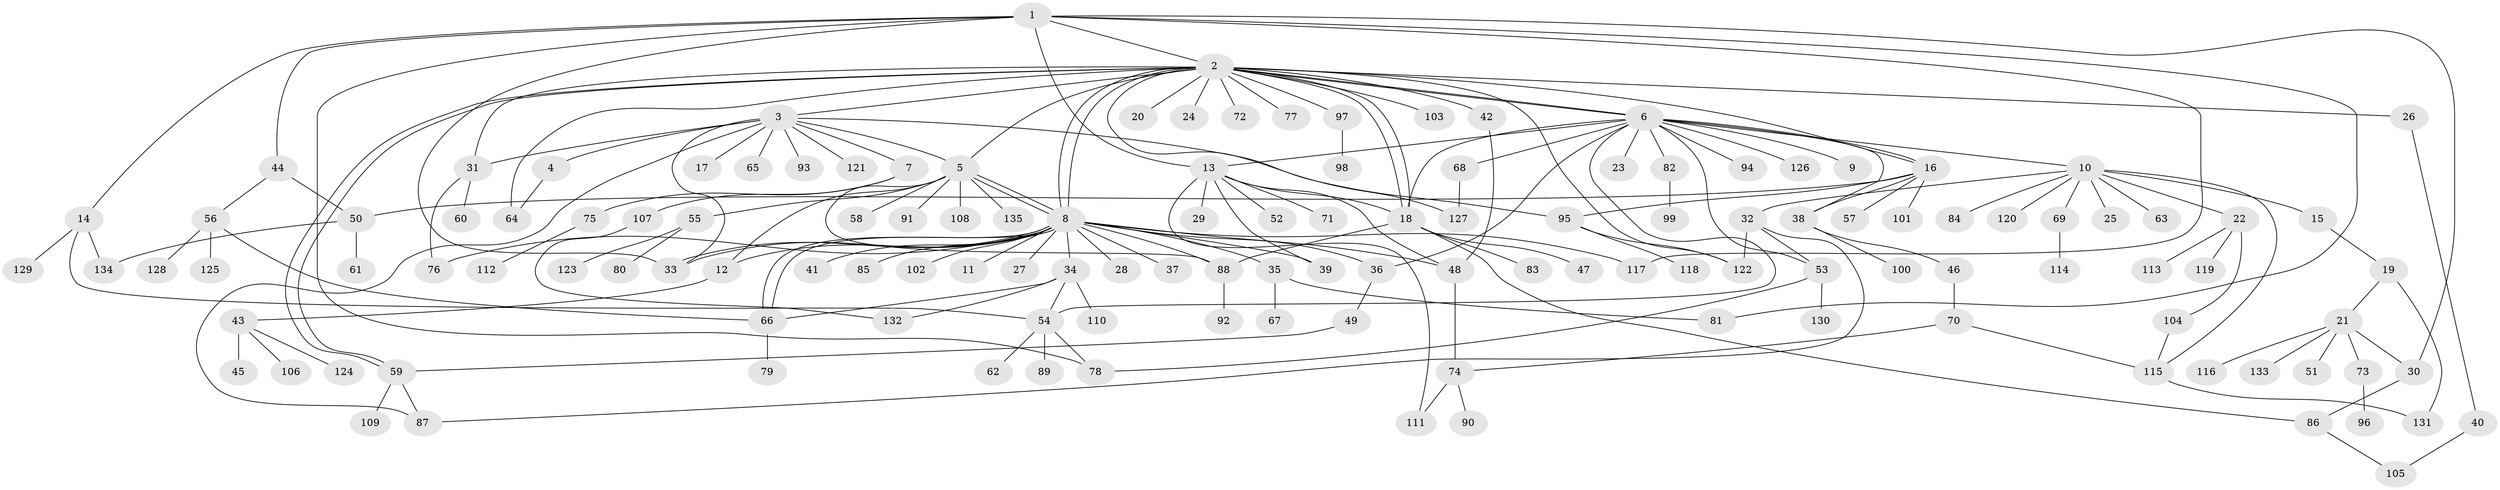 // coarse degree distribution, {10: 0.020202020202020204, 23: 0.010101010101010102, 12: 0.010101010101010102, 24: 0.010101010101010102, 3: 0.13131313131313133, 22: 0.010101010101010102, 1: 0.5252525252525253, 8: 0.010101010101010102, 2: 0.12121212121212122, 9: 0.010101010101010102, 7: 0.010101010101010102, 5: 0.04040404040404041, 4: 0.0707070707070707, 6: 0.020202020202020204}
// Generated by graph-tools (version 1.1) at 2025/23/03/03/25 07:23:52]
// undirected, 135 vertices, 187 edges
graph export_dot {
graph [start="1"]
  node [color=gray90,style=filled];
  1;
  2;
  3;
  4;
  5;
  6;
  7;
  8;
  9;
  10;
  11;
  12;
  13;
  14;
  15;
  16;
  17;
  18;
  19;
  20;
  21;
  22;
  23;
  24;
  25;
  26;
  27;
  28;
  29;
  30;
  31;
  32;
  33;
  34;
  35;
  36;
  37;
  38;
  39;
  40;
  41;
  42;
  43;
  44;
  45;
  46;
  47;
  48;
  49;
  50;
  51;
  52;
  53;
  54;
  55;
  56;
  57;
  58;
  59;
  60;
  61;
  62;
  63;
  64;
  65;
  66;
  67;
  68;
  69;
  70;
  71;
  72;
  73;
  74;
  75;
  76;
  77;
  78;
  79;
  80;
  81;
  82;
  83;
  84;
  85;
  86;
  87;
  88;
  89;
  90;
  91;
  92;
  93;
  94;
  95;
  96;
  97;
  98;
  99;
  100;
  101;
  102;
  103;
  104;
  105;
  106;
  107;
  108;
  109;
  110;
  111;
  112;
  113;
  114;
  115;
  116;
  117;
  118;
  119;
  120;
  121;
  122;
  123;
  124;
  125;
  126;
  127;
  128;
  129;
  130;
  131;
  132;
  133;
  134;
  135;
  1 -- 2;
  1 -- 13;
  1 -- 14;
  1 -- 30;
  1 -- 33;
  1 -- 44;
  1 -- 78;
  1 -- 81;
  1 -- 117;
  2 -- 3;
  2 -- 5;
  2 -- 6;
  2 -- 6;
  2 -- 8;
  2 -- 8;
  2 -- 16;
  2 -- 18;
  2 -- 18;
  2 -- 20;
  2 -- 24;
  2 -- 26;
  2 -- 31;
  2 -- 42;
  2 -- 59;
  2 -- 59;
  2 -- 64;
  2 -- 72;
  2 -- 77;
  2 -- 97;
  2 -- 103;
  2 -- 122;
  2 -- 127;
  3 -- 4;
  3 -- 5;
  3 -- 7;
  3 -- 17;
  3 -- 31;
  3 -- 33;
  3 -- 65;
  3 -- 87;
  3 -- 93;
  3 -- 95;
  3 -- 121;
  4 -- 64;
  5 -- 8;
  5 -- 8;
  5 -- 12;
  5 -- 55;
  5 -- 58;
  5 -- 88;
  5 -- 91;
  5 -- 108;
  5 -- 135;
  6 -- 9;
  6 -- 10;
  6 -- 13;
  6 -- 16;
  6 -- 18;
  6 -- 23;
  6 -- 36;
  6 -- 38;
  6 -- 53;
  6 -- 54;
  6 -- 68;
  6 -- 82;
  6 -- 94;
  6 -- 126;
  7 -- 75;
  7 -- 107;
  8 -- 11;
  8 -- 12;
  8 -- 27;
  8 -- 28;
  8 -- 33;
  8 -- 33;
  8 -- 34;
  8 -- 35;
  8 -- 36;
  8 -- 37;
  8 -- 39;
  8 -- 41;
  8 -- 48;
  8 -- 66;
  8 -- 66;
  8 -- 76;
  8 -- 85;
  8 -- 88;
  8 -- 102;
  8 -- 117;
  10 -- 15;
  10 -- 22;
  10 -- 25;
  10 -- 32;
  10 -- 63;
  10 -- 69;
  10 -- 84;
  10 -- 115;
  10 -- 120;
  12 -- 43;
  13 -- 18;
  13 -- 29;
  13 -- 39;
  13 -- 48;
  13 -- 52;
  13 -- 71;
  13 -- 111;
  14 -- 54;
  14 -- 129;
  14 -- 134;
  15 -- 19;
  16 -- 38;
  16 -- 50;
  16 -- 57;
  16 -- 95;
  16 -- 101;
  18 -- 47;
  18 -- 83;
  18 -- 86;
  18 -- 88;
  19 -- 21;
  19 -- 131;
  21 -- 30;
  21 -- 51;
  21 -- 73;
  21 -- 116;
  21 -- 133;
  22 -- 104;
  22 -- 113;
  22 -- 119;
  26 -- 40;
  30 -- 86;
  31 -- 60;
  31 -- 76;
  32 -- 53;
  32 -- 87;
  32 -- 122;
  34 -- 54;
  34 -- 66;
  34 -- 110;
  34 -- 132;
  35 -- 67;
  35 -- 81;
  36 -- 49;
  38 -- 46;
  38 -- 100;
  40 -- 105;
  42 -- 48;
  43 -- 45;
  43 -- 106;
  43 -- 124;
  44 -- 50;
  44 -- 56;
  46 -- 70;
  48 -- 74;
  49 -- 59;
  50 -- 61;
  50 -- 134;
  53 -- 78;
  53 -- 130;
  54 -- 62;
  54 -- 78;
  54 -- 89;
  55 -- 80;
  55 -- 123;
  56 -- 66;
  56 -- 125;
  56 -- 128;
  59 -- 87;
  59 -- 109;
  66 -- 79;
  68 -- 127;
  69 -- 114;
  70 -- 74;
  70 -- 115;
  73 -- 96;
  74 -- 90;
  74 -- 111;
  75 -- 112;
  82 -- 99;
  86 -- 105;
  88 -- 92;
  95 -- 118;
  95 -- 122;
  97 -- 98;
  104 -- 115;
  107 -- 132;
  115 -- 131;
}
